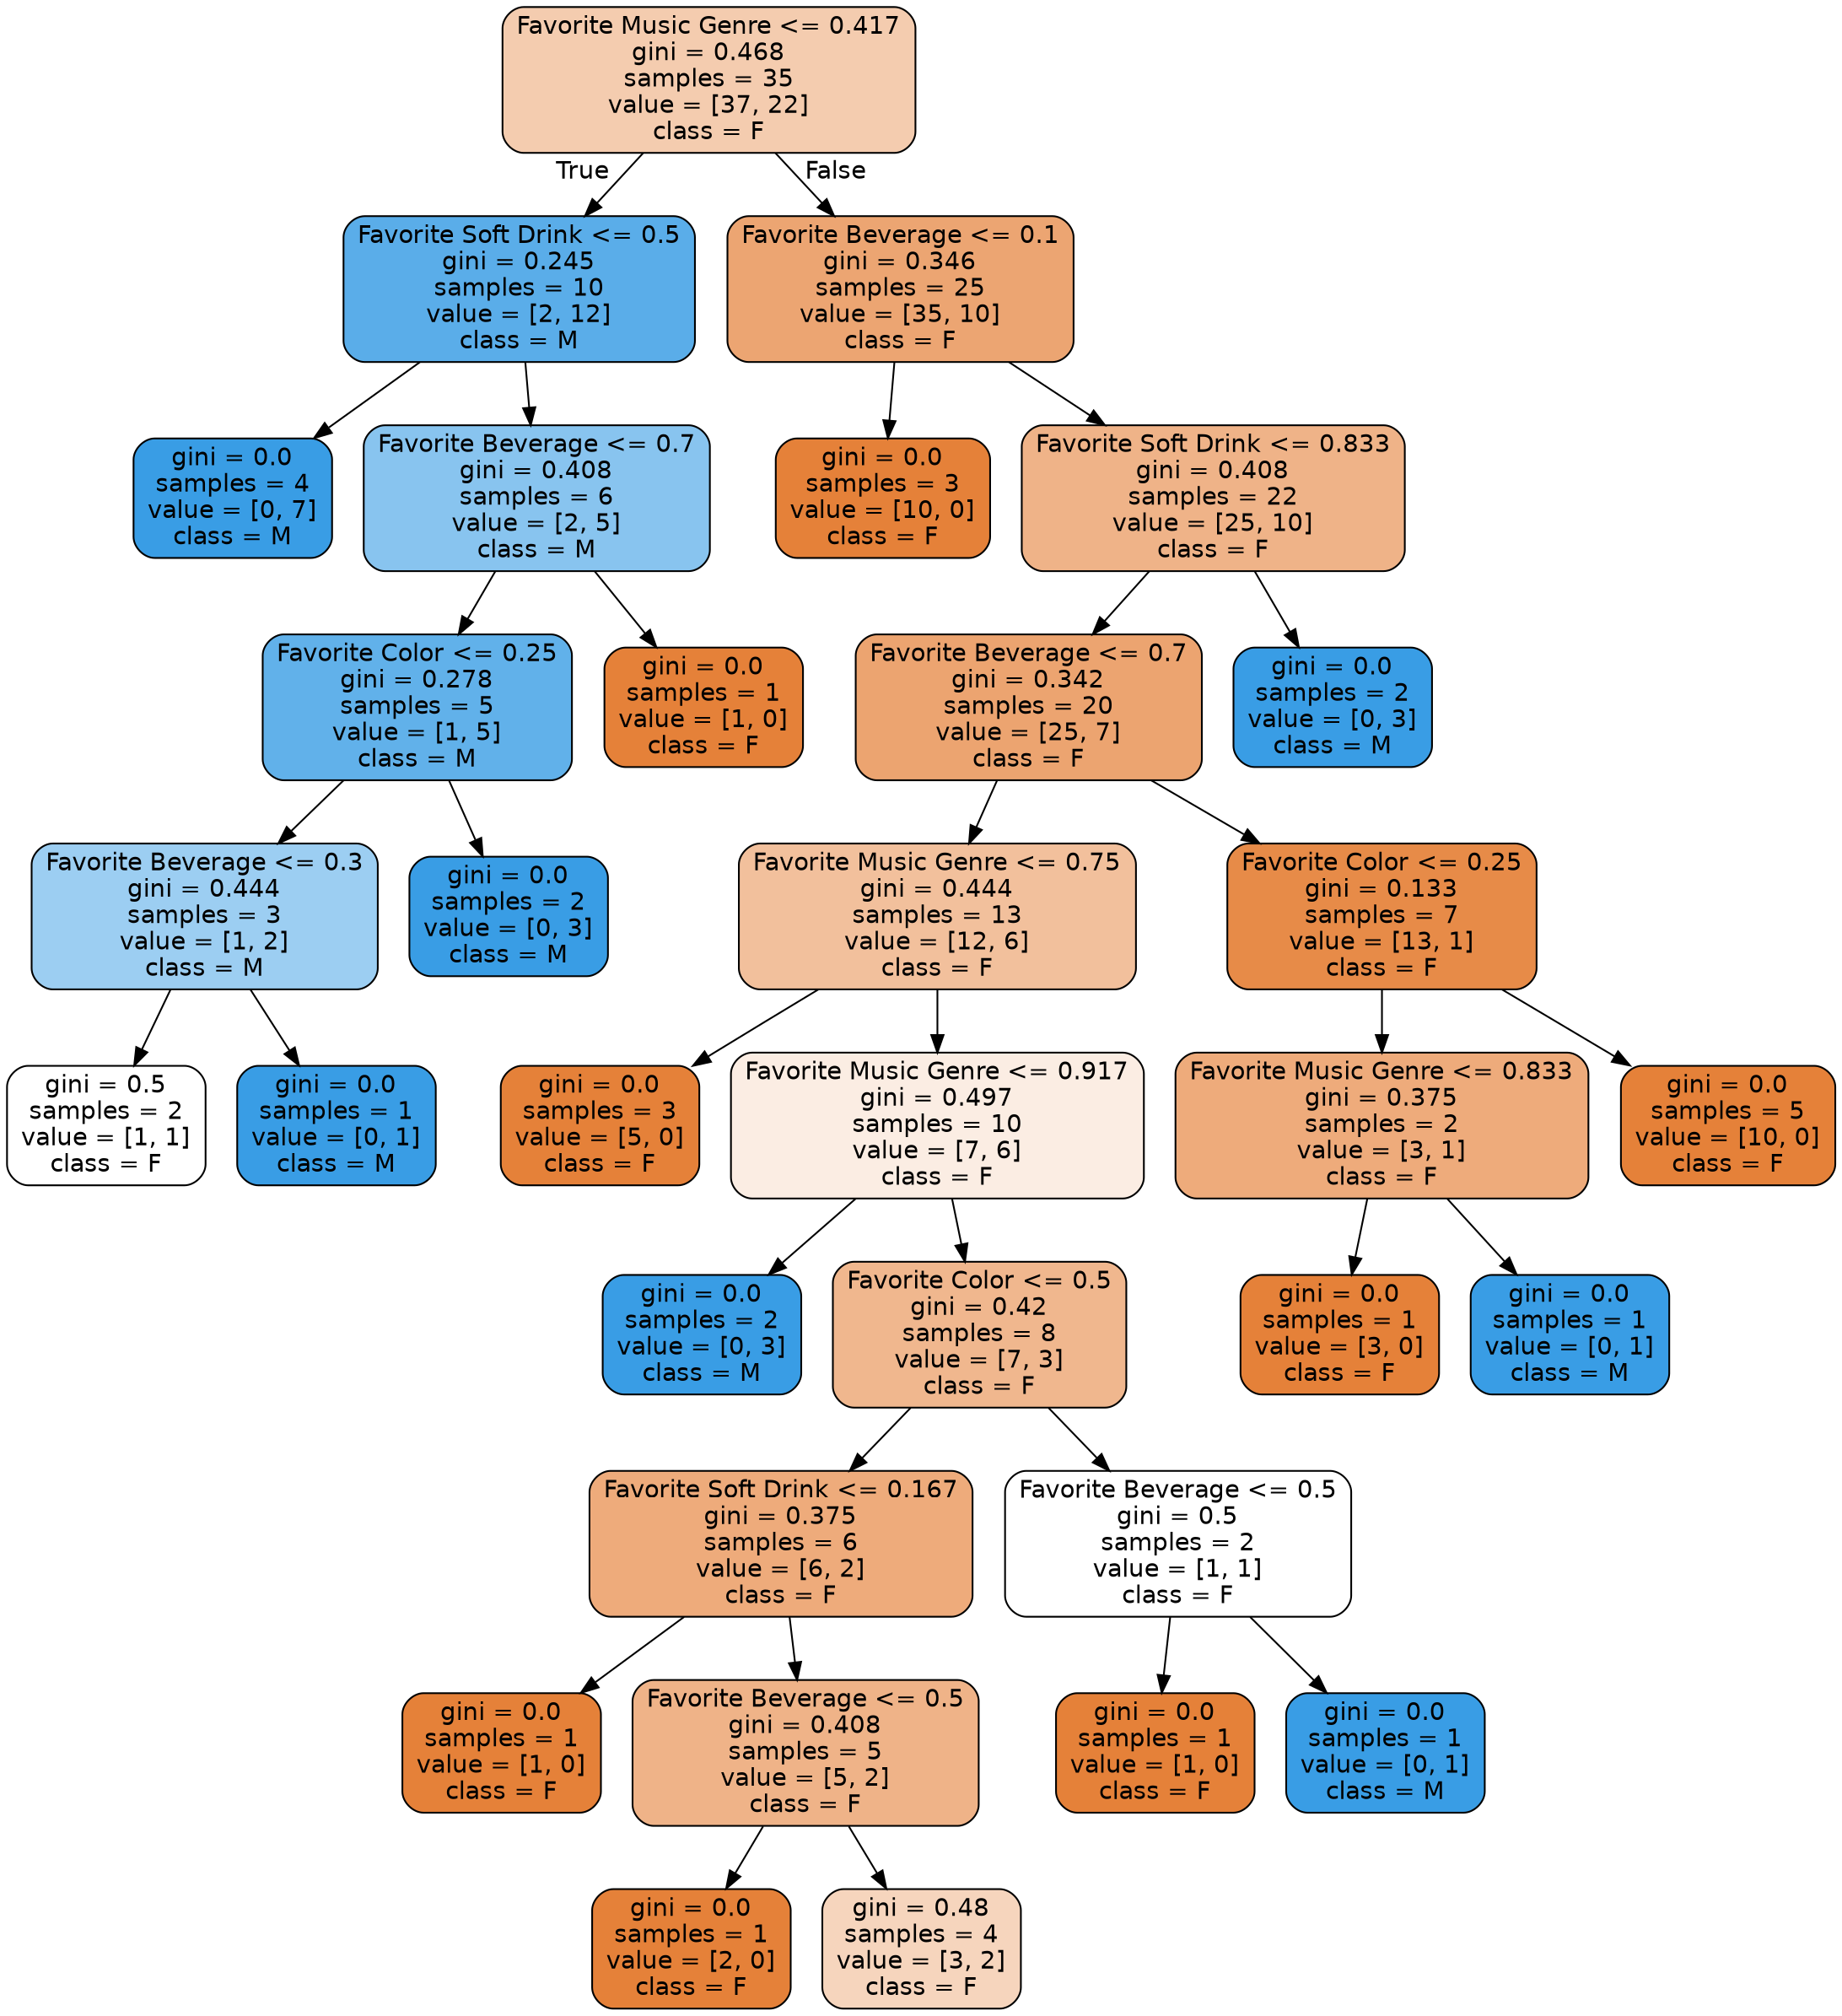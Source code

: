 digraph Tree {
node [shape=box, style="filled, rounded", color="black", fontname="helvetica"] ;
edge [fontname="helvetica"] ;
0 [label="Favorite Music Genre <= 0.417\ngini = 0.468\nsamples = 35\nvalue = [37, 22]\nclass = F", fillcolor="#f4ccaf"] ;
1 [label="Favorite Soft Drink <= 0.5\ngini = 0.245\nsamples = 10\nvalue = [2, 12]\nclass = M", fillcolor="#5aade9"] ;
0 -> 1 [labeldistance=2.5, labelangle=45, headlabel="True"] ;
2 [label="gini = 0.0\nsamples = 4\nvalue = [0, 7]\nclass = M", fillcolor="#399de5"] ;
1 -> 2 ;
3 [label="Favorite Beverage <= 0.7\ngini = 0.408\nsamples = 6\nvalue = [2, 5]\nclass = M", fillcolor="#88c4ef"] ;
1 -> 3 ;
4 [label="Favorite Color <= 0.25\ngini = 0.278\nsamples = 5\nvalue = [1, 5]\nclass = M", fillcolor="#61b1ea"] ;
3 -> 4 ;
5 [label="Favorite Beverage <= 0.3\ngini = 0.444\nsamples = 3\nvalue = [1, 2]\nclass = M", fillcolor="#9ccef2"] ;
4 -> 5 ;
6 [label="gini = 0.5\nsamples = 2\nvalue = [1, 1]\nclass = F", fillcolor="#ffffff"] ;
5 -> 6 ;
7 [label="gini = 0.0\nsamples = 1\nvalue = [0, 1]\nclass = M", fillcolor="#399de5"] ;
5 -> 7 ;
8 [label="gini = 0.0\nsamples = 2\nvalue = [0, 3]\nclass = M", fillcolor="#399de5"] ;
4 -> 8 ;
9 [label="gini = 0.0\nsamples = 1\nvalue = [1, 0]\nclass = F", fillcolor="#e58139"] ;
3 -> 9 ;
10 [label="Favorite Beverage <= 0.1\ngini = 0.346\nsamples = 25\nvalue = [35, 10]\nclass = F", fillcolor="#eca572"] ;
0 -> 10 [labeldistance=2.5, labelangle=-45, headlabel="False"] ;
11 [label="gini = 0.0\nsamples = 3\nvalue = [10, 0]\nclass = F", fillcolor="#e58139"] ;
10 -> 11 ;
12 [label="Favorite Soft Drink <= 0.833\ngini = 0.408\nsamples = 22\nvalue = [25, 10]\nclass = F", fillcolor="#efb388"] ;
10 -> 12 ;
13 [label="Favorite Beverage <= 0.7\ngini = 0.342\nsamples = 20\nvalue = [25, 7]\nclass = F", fillcolor="#eca470"] ;
12 -> 13 ;
14 [label="Favorite Music Genre <= 0.75\ngini = 0.444\nsamples = 13\nvalue = [12, 6]\nclass = F", fillcolor="#f2c09c"] ;
13 -> 14 ;
15 [label="gini = 0.0\nsamples = 3\nvalue = [5, 0]\nclass = F", fillcolor="#e58139"] ;
14 -> 15 ;
16 [label="Favorite Music Genre <= 0.917\ngini = 0.497\nsamples = 10\nvalue = [7, 6]\nclass = F", fillcolor="#fbede3"] ;
14 -> 16 ;
17 [label="gini = 0.0\nsamples = 2\nvalue = [0, 3]\nclass = M", fillcolor="#399de5"] ;
16 -> 17 ;
18 [label="Favorite Color <= 0.5\ngini = 0.42\nsamples = 8\nvalue = [7, 3]\nclass = F", fillcolor="#f0b78e"] ;
16 -> 18 ;
19 [label="Favorite Soft Drink <= 0.167\ngini = 0.375\nsamples = 6\nvalue = [6, 2]\nclass = F", fillcolor="#eeab7b"] ;
18 -> 19 ;
20 [label="gini = 0.0\nsamples = 1\nvalue = [1, 0]\nclass = F", fillcolor="#e58139"] ;
19 -> 20 ;
21 [label="Favorite Beverage <= 0.5\ngini = 0.408\nsamples = 5\nvalue = [5, 2]\nclass = F", fillcolor="#efb388"] ;
19 -> 21 ;
22 [label="gini = 0.0\nsamples = 1\nvalue = [2, 0]\nclass = F", fillcolor="#e58139"] ;
21 -> 22 ;
23 [label="gini = 0.48\nsamples = 4\nvalue = [3, 2]\nclass = F", fillcolor="#f6d5bd"] ;
21 -> 23 ;
24 [label="Favorite Beverage <= 0.5\ngini = 0.5\nsamples = 2\nvalue = [1, 1]\nclass = F", fillcolor="#ffffff"] ;
18 -> 24 ;
25 [label="gini = 0.0\nsamples = 1\nvalue = [1, 0]\nclass = F", fillcolor="#e58139"] ;
24 -> 25 ;
26 [label="gini = 0.0\nsamples = 1\nvalue = [0, 1]\nclass = M", fillcolor="#399de5"] ;
24 -> 26 ;
27 [label="Favorite Color <= 0.25\ngini = 0.133\nsamples = 7\nvalue = [13, 1]\nclass = F", fillcolor="#e78b48"] ;
13 -> 27 ;
28 [label="Favorite Music Genre <= 0.833\ngini = 0.375\nsamples = 2\nvalue = [3, 1]\nclass = F", fillcolor="#eeab7b"] ;
27 -> 28 ;
29 [label="gini = 0.0\nsamples = 1\nvalue = [3, 0]\nclass = F", fillcolor="#e58139"] ;
28 -> 29 ;
30 [label="gini = 0.0\nsamples = 1\nvalue = [0, 1]\nclass = M", fillcolor="#399de5"] ;
28 -> 30 ;
31 [label="gini = 0.0\nsamples = 5\nvalue = [10, 0]\nclass = F", fillcolor="#e58139"] ;
27 -> 31 ;
32 [label="gini = 0.0\nsamples = 2\nvalue = [0, 3]\nclass = M", fillcolor="#399de5"] ;
12 -> 32 ;
}